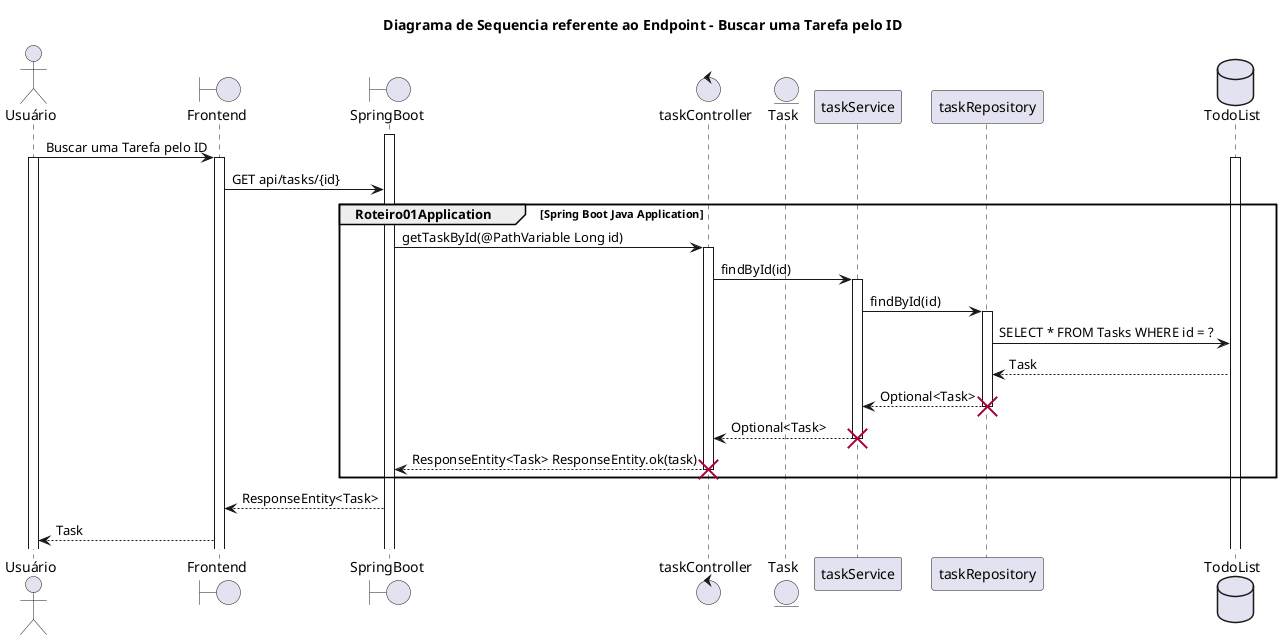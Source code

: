 @startuml
title Diagrama de Sequencia referente ao Endpoint - Buscar uma Tarefa pelo ID
actor Usuário
Boundary Frontend
Boundary SpringBoot
Control taskController
Entity Task
Participant taskService
Participant taskRepository
Database TodoList
activate SpringBoot
Usuário -> Frontend: Buscar uma Tarefa pelo ID
activate Usuário
activate Frontend
activate TodoList
Frontend -> SpringBoot: GET api/tasks/{id}
group Roteiro01Application [Spring Boot Java Application]
SpringBoot -> taskController: getTaskById(@PathVariable Long id)
activate taskController
taskController -> taskService: findById(id)
activate taskService
taskService -> taskRepository: findById(id)
activate taskRepository
taskRepository -> TodoList: SELECT * FROM Tasks WHERE id = ?
TodoList --> taskRepository: Task
taskRepository --> taskService: Optional<Task>
destroy taskRepository
taskService --> taskController: Optional<Task>
destroy taskService
taskController --> SpringBoot: ResponseEntity<Task> ResponseEntity.ok(task)
destroy taskController
end
SpringBoot --> Frontend: ResponseEntity<Task>
Frontend --> Usuário: Task
@enduml
